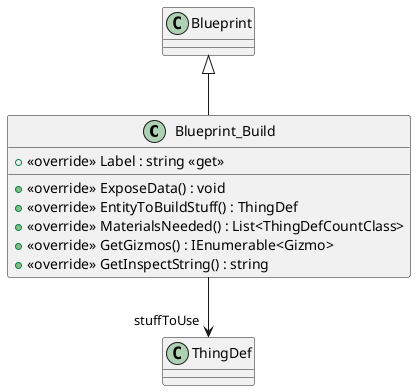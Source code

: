 @startuml
class Blueprint_Build {
    + <<override>> Label : string <<get>>
    + <<override>> ExposeData() : void
    + <<override>> EntityToBuildStuff() : ThingDef
    + <<override>> MaterialsNeeded() : List<ThingDefCountClass>
    + <<override>> GetGizmos() : IEnumerable<Gizmo>
    + <<override>> GetInspectString() : string
}
Blueprint <|-- Blueprint_Build
Blueprint_Build --> "stuffToUse" ThingDef
@enduml
